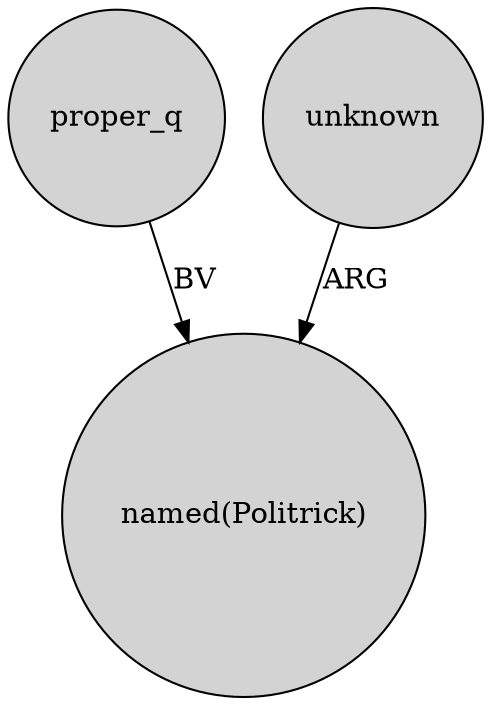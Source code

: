 digraph {
	node [shape=circle style=filled]
	proper_q -> "named(Politrick)" [label=BV]
	unknown -> "named(Politrick)" [label=ARG]
}
